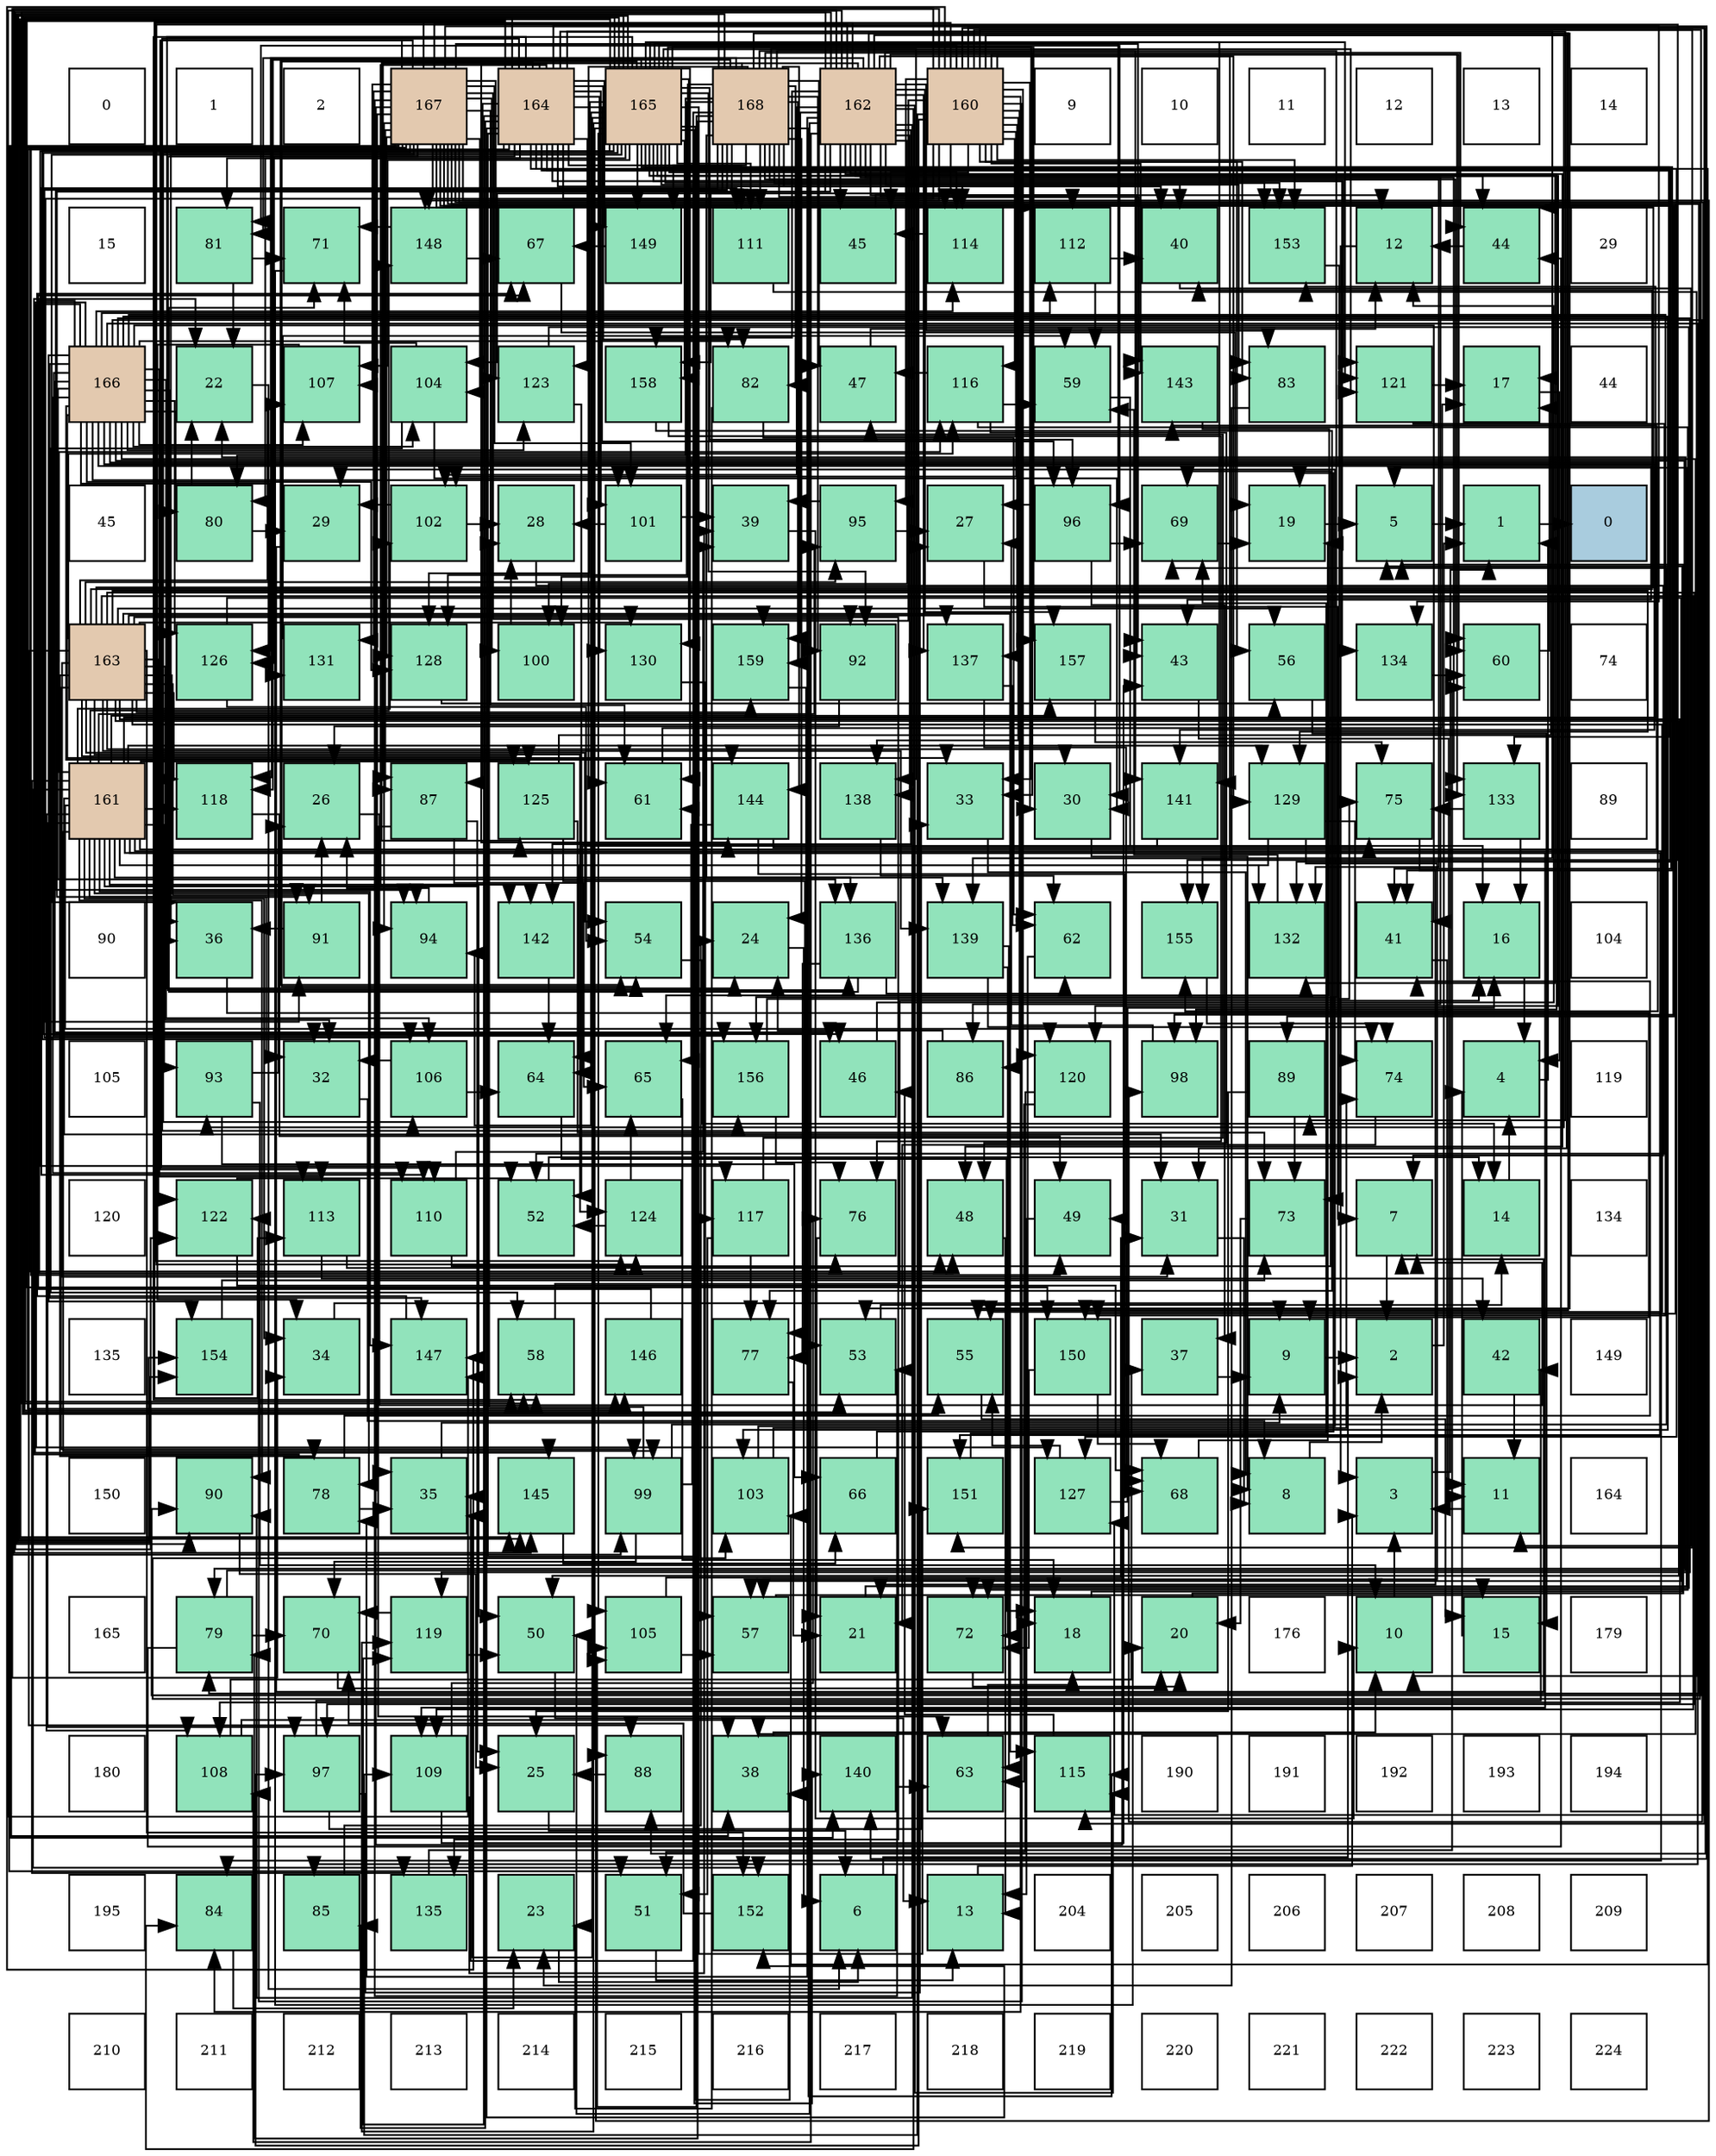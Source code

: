 digraph layout{
 rankdir=TB;
 splines=ortho;
 node [style=filled shape=square fixedsize=true width=0.6];
0[label="0", fontsize=8, fillcolor="#ffffff"];
1[label="1", fontsize=8, fillcolor="#ffffff"];
2[label="2", fontsize=8, fillcolor="#ffffff"];
3[label="167", fontsize=8, fillcolor="#e3c9af"];
4[label="164", fontsize=8, fillcolor="#e3c9af"];
5[label="165", fontsize=8, fillcolor="#e3c9af"];
6[label="168", fontsize=8, fillcolor="#e3c9af"];
7[label="162", fontsize=8, fillcolor="#e3c9af"];
8[label="160", fontsize=8, fillcolor="#e3c9af"];
9[label="9", fontsize=8, fillcolor="#ffffff"];
10[label="10", fontsize=8, fillcolor="#ffffff"];
11[label="11", fontsize=8, fillcolor="#ffffff"];
12[label="12", fontsize=8, fillcolor="#ffffff"];
13[label="13", fontsize=8, fillcolor="#ffffff"];
14[label="14", fontsize=8, fillcolor="#ffffff"];
15[label="15", fontsize=8, fillcolor="#ffffff"];
16[label="81", fontsize=8, fillcolor="#91e3bb"];
17[label="71", fontsize=8, fillcolor="#91e3bb"];
18[label="148", fontsize=8, fillcolor="#91e3bb"];
19[label="67", fontsize=8, fillcolor="#91e3bb"];
20[label="149", fontsize=8, fillcolor="#91e3bb"];
21[label="111", fontsize=8, fillcolor="#91e3bb"];
22[label="45", fontsize=8, fillcolor="#91e3bb"];
23[label="114", fontsize=8, fillcolor="#91e3bb"];
24[label="112", fontsize=8, fillcolor="#91e3bb"];
25[label="40", fontsize=8, fillcolor="#91e3bb"];
26[label="153", fontsize=8, fillcolor="#91e3bb"];
27[label="12", fontsize=8, fillcolor="#91e3bb"];
28[label="44", fontsize=8, fillcolor="#91e3bb"];
29[label="29", fontsize=8, fillcolor="#ffffff"];
30[label="166", fontsize=8, fillcolor="#e3c9af"];
31[label="22", fontsize=8, fillcolor="#91e3bb"];
32[label="107", fontsize=8, fillcolor="#91e3bb"];
33[label="104", fontsize=8, fillcolor="#91e3bb"];
34[label="123", fontsize=8, fillcolor="#91e3bb"];
35[label="158", fontsize=8, fillcolor="#91e3bb"];
36[label="82", fontsize=8, fillcolor="#91e3bb"];
37[label="47", fontsize=8, fillcolor="#91e3bb"];
38[label="116", fontsize=8, fillcolor="#91e3bb"];
39[label="59", fontsize=8, fillcolor="#91e3bb"];
40[label="143", fontsize=8, fillcolor="#91e3bb"];
41[label="83", fontsize=8, fillcolor="#91e3bb"];
42[label="121", fontsize=8, fillcolor="#91e3bb"];
43[label="17", fontsize=8, fillcolor="#91e3bb"];
44[label="44", fontsize=8, fillcolor="#ffffff"];
45[label="45", fontsize=8, fillcolor="#ffffff"];
46[label="80", fontsize=8, fillcolor="#91e3bb"];
47[label="29", fontsize=8, fillcolor="#91e3bb"];
48[label="102", fontsize=8, fillcolor="#91e3bb"];
49[label="28", fontsize=8, fillcolor="#91e3bb"];
50[label="101", fontsize=8, fillcolor="#91e3bb"];
51[label="39", fontsize=8, fillcolor="#91e3bb"];
52[label="95", fontsize=8, fillcolor="#91e3bb"];
53[label="27", fontsize=8, fillcolor="#91e3bb"];
54[label="96", fontsize=8, fillcolor="#91e3bb"];
55[label="69", fontsize=8, fillcolor="#91e3bb"];
56[label="19", fontsize=8, fillcolor="#91e3bb"];
57[label="5", fontsize=8, fillcolor="#91e3bb"];
58[label="1", fontsize=8, fillcolor="#91e3bb"];
59[label="0", fontsize=8, fillcolor="#a9ccde"];
60[label="163", fontsize=8, fillcolor="#e3c9af"];
61[label="126", fontsize=8, fillcolor="#91e3bb"];
62[label="131", fontsize=8, fillcolor="#91e3bb"];
63[label="128", fontsize=8, fillcolor="#91e3bb"];
64[label="100", fontsize=8, fillcolor="#91e3bb"];
65[label="130", fontsize=8, fillcolor="#91e3bb"];
66[label="159", fontsize=8, fillcolor="#91e3bb"];
67[label="92", fontsize=8, fillcolor="#91e3bb"];
68[label="137", fontsize=8, fillcolor="#91e3bb"];
69[label="157", fontsize=8, fillcolor="#91e3bb"];
70[label="43", fontsize=8, fillcolor="#91e3bb"];
71[label="56", fontsize=8, fillcolor="#91e3bb"];
72[label="134", fontsize=8, fillcolor="#91e3bb"];
73[label="60", fontsize=8, fillcolor="#91e3bb"];
74[label="74", fontsize=8, fillcolor="#ffffff"];
75[label="161", fontsize=8, fillcolor="#e3c9af"];
76[label="118", fontsize=8, fillcolor="#91e3bb"];
77[label="26", fontsize=8, fillcolor="#91e3bb"];
78[label="87", fontsize=8, fillcolor="#91e3bb"];
79[label="125", fontsize=8, fillcolor="#91e3bb"];
80[label="61", fontsize=8, fillcolor="#91e3bb"];
81[label="144", fontsize=8, fillcolor="#91e3bb"];
82[label="138", fontsize=8, fillcolor="#91e3bb"];
83[label="33", fontsize=8, fillcolor="#91e3bb"];
84[label="30", fontsize=8, fillcolor="#91e3bb"];
85[label="141", fontsize=8, fillcolor="#91e3bb"];
86[label="129", fontsize=8, fillcolor="#91e3bb"];
87[label="75", fontsize=8, fillcolor="#91e3bb"];
88[label="133", fontsize=8, fillcolor="#91e3bb"];
89[label="89", fontsize=8, fillcolor="#ffffff"];
90[label="90", fontsize=8, fillcolor="#ffffff"];
91[label="36", fontsize=8, fillcolor="#91e3bb"];
92[label="91", fontsize=8, fillcolor="#91e3bb"];
93[label="94", fontsize=8, fillcolor="#91e3bb"];
94[label="142", fontsize=8, fillcolor="#91e3bb"];
95[label="54", fontsize=8, fillcolor="#91e3bb"];
96[label="24", fontsize=8, fillcolor="#91e3bb"];
97[label="136", fontsize=8, fillcolor="#91e3bb"];
98[label="139", fontsize=8, fillcolor="#91e3bb"];
99[label="62", fontsize=8, fillcolor="#91e3bb"];
100[label="155", fontsize=8, fillcolor="#91e3bb"];
101[label="132", fontsize=8, fillcolor="#91e3bb"];
102[label="41", fontsize=8, fillcolor="#91e3bb"];
103[label="16", fontsize=8, fillcolor="#91e3bb"];
104[label="104", fontsize=8, fillcolor="#ffffff"];
105[label="105", fontsize=8, fillcolor="#ffffff"];
106[label="93", fontsize=8, fillcolor="#91e3bb"];
107[label="32", fontsize=8, fillcolor="#91e3bb"];
108[label="106", fontsize=8, fillcolor="#91e3bb"];
109[label="64", fontsize=8, fillcolor="#91e3bb"];
110[label="65", fontsize=8, fillcolor="#91e3bb"];
111[label="156", fontsize=8, fillcolor="#91e3bb"];
112[label="46", fontsize=8, fillcolor="#91e3bb"];
113[label="86", fontsize=8, fillcolor="#91e3bb"];
114[label="120", fontsize=8, fillcolor="#91e3bb"];
115[label="98", fontsize=8, fillcolor="#91e3bb"];
116[label="89", fontsize=8, fillcolor="#91e3bb"];
117[label="74", fontsize=8, fillcolor="#91e3bb"];
118[label="4", fontsize=8, fillcolor="#91e3bb"];
119[label="119", fontsize=8, fillcolor="#ffffff"];
120[label="120", fontsize=8, fillcolor="#ffffff"];
121[label="122", fontsize=8, fillcolor="#91e3bb"];
122[label="113", fontsize=8, fillcolor="#91e3bb"];
123[label="110", fontsize=8, fillcolor="#91e3bb"];
124[label="52", fontsize=8, fillcolor="#91e3bb"];
125[label="124", fontsize=8, fillcolor="#91e3bb"];
126[label="117", fontsize=8, fillcolor="#91e3bb"];
127[label="76", fontsize=8, fillcolor="#91e3bb"];
128[label="48", fontsize=8, fillcolor="#91e3bb"];
129[label="49", fontsize=8, fillcolor="#91e3bb"];
130[label="31", fontsize=8, fillcolor="#91e3bb"];
131[label="73", fontsize=8, fillcolor="#91e3bb"];
132[label="7", fontsize=8, fillcolor="#91e3bb"];
133[label="14", fontsize=8, fillcolor="#91e3bb"];
134[label="134", fontsize=8, fillcolor="#ffffff"];
135[label="135", fontsize=8, fillcolor="#ffffff"];
136[label="154", fontsize=8, fillcolor="#91e3bb"];
137[label="34", fontsize=8, fillcolor="#91e3bb"];
138[label="147", fontsize=8, fillcolor="#91e3bb"];
139[label="58", fontsize=8, fillcolor="#91e3bb"];
140[label="146", fontsize=8, fillcolor="#91e3bb"];
141[label="77", fontsize=8, fillcolor="#91e3bb"];
142[label="53", fontsize=8, fillcolor="#91e3bb"];
143[label="55", fontsize=8, fillcolor="#91e3bb"];
144[label="150", fontsize=8, fillcolor="#91e3bb"];
145[label="37", fontsize=8, fillcolor="#91e3bb"];
146[label="9", fontsize=8, fillcolor="#91e3bb"];
147[label="2", fontsize=8, fillcolor="#91e3bb"];
148[label="42", fontsize=8, fillcolor="#91e3bb"];
149[label="149", fontsize=8, fillcolor="#ffffff"];
150[label="150", fontsize=8, fillcolor="#ffffff"];
151[label="90", fontsize=8, fillcolor="#91e3bb"];
152[label="78", fontsize=8, fillcolor="#91e3bb"];
153[label="35", fontsize=8, fillcolor="#91e3bb"];
154[label="145", fontsize=8, fillcolor="#91e3bb"];
155[label="99", fontsize=8, fillcolor="#91e3bb"];
156[label="103", fontsize=8, fillcolor="#91e3bb"];
157[label="66", fontsize=8, fillcolor="#91e3bb"];
158[label="151", fontsize=8, fillcolor="#91e3bb"];
159[label="127", fontsize=8, fillcolor="#91e3bb"];
160[label="68", fontsize=8, fillcolor="#91e3bb"];
161[label="8", fontsize=8, fillcolor="#91e3bb"];
162[label="3", fontsize=8, fillcolor="#91e3bb"];
163[label="11", fontsize=8, fillcolor="#91e3bb"];
164[label="164", fontsize=8, fillcolor="#ffffff"];
165[label="165", fontsize=8, fillcolor="#ffffff"];
166[label="79", fontsize=8, fillcolor="#91e3bb"];
167[label="70", fontsize=8, fillcolor="#91e3bb"];
168[label="119", fontsize=8, fillcolor="#91e3bb"];
169[label="50", fontsize=8, fillcolor="#91e3bb"];
170[label="105", fontsize=8, fillcolor="#91e3bb"];
171[label="57", fontsize=8, fillcolor="#91e3bb"];
172[label="21", fontsize=8, fillcolor="#91e3bb"];
173[label="72", fontsize=8, fillcolor="#91e3bb"];
174[label="18", fontsize=8, fillcolor="#91e3bb"];
175[label="20", fontsize=8, fillcolor="#91e3bb"];
176[label="176", fontsize=8, fillcolor="#ffffff"];
177[label="10", fontsize=8, fillcolor="#91e3bb"];
178[label="15", fontsize=8, fillcolor="#91e3bb"];
179[label="179", fontsize=8, fillcolor="#ffffff"];
180[label="180", fontsize=8, fillcolor="#ffffff"];
181[label="108", fontsize=8, fillcolor="#91e3bb"];
182[label="97", fontsize=8, fillcolor="#91e3bb"];
183[label="109", fontsize=8, fillcolor="#91e3bb"];
184[label="25", fontsize=8, fillcolor="#91e3bb"];
185[label="88", fontsize=8, fillcolor="#91e3bb"];
186[label="38", fontsize=8, fillcolor="#91e3bb"];
187[label="140", fontsize=8, fillcolor="#91e3bb"];
188[label="63", fontsize=8, fillcolor="#91e3bb"];
189[label="115", fontsize=8, fillcolor="#91e3bb"];
190[label="190", fontsize=8, fillcolor="#ffffff"];
191[label="191", fontsize=8, fillcolor="#ffffff"];
192[label="192", fontsize=8, fillcolor="#ffffff"];
193[label="193", fontsize=8, fillcolor="#ffffff"];
194[label="194", fontsize=8, fillcolor="#ffffff"];
195[label="195", fontsize=8, fillcolor="#ffffff"];
196[label="84", fontsize=8, fillcolor="#91e3bb"];
197[label="85", fontsize=8, fillcolor="#91e3bb"];
198[label="135", fontsize=8, fillcolor="#91e3bb"];
199[label="23", fontsize=8, fillcolor="#91e3bb"];
200[label="51", fontsize=8, fillcolor="#91e3bb"];
201[label="152", fontsize=8, fillcolor="#91e3bb"];
202[label="6", fontsize=8, fillcolor="#91e3bb"];
203[label="13", fontsize=8, fillcolor="#91e3bb"];
204[label="204", fontsize=8, fillcolor="#ffffff"];
205[label="205", fontsize=8, fillcolor="#ffffff"];
206[label="206", fontsize=8, fillcolor="#ffffff"];
207[label="207", fontsize=8, fillcolor="#ffffff"];
208[label="208", fontsize=8, fillcolor="#ffffff"];
209[label="209", fontsize=8, fillcolor="#ffffff"];
210[label="210", fontsize=8, fillcolor="#ffffff"];
211[label="211", fontsize=8, fillcolor="#ffffff"];
212[label="212", fontsize=8, fillcolor="#ffffff"];
213[label="213", fontsize=8, fillcolor="#ffffff"];
214[label="214", fontsize=8, fillcolor="#ffffff"];
215[label="215", fontsize=8, fillcolor="#ffffff"];
216[label="216", fontsize=8, fillcolor="#ffffff"];
217[label="217", fontsize=8, fillcolor="#ffffff"];
218[label="218", fontsize=8, fillcolor="#ffffff"];
219[label="219", fontsize=8, fillcolor="#ffffff"];
220[label="220", fontsize=8, fillcolor="#ffffff"];
221[label="221", fontsize=8, fillcolor="#ffffff"];
222[label="222", fontsize=8, fillcolor="#ffffff"];
223[label="223", fontsize=8, fillcolor="#ffffff"];
224[label="224", fontsize=8, fillcolor="#ffffff"];
edge [constraint=false, style=vis];58 -> 59;
147 -> 58;
162 -> 58;
118 -> 58;
57 -> 58;
202 -> 147;
132 -> 147;
161 -> 147;
146 -> 147;
177 -> 162;
163 -> 162;
27 -> 162;
203 -> 162;
133 -> 118;
178 -> 118;
103 -> 118;
43 -> 118;
174 -> 57;
56 -> 57;
175 -> 57;
172 -> 57;
31 -> 202;
199 -> 202;
96 -> 202;
184 -> 202;
77 -> 132;
53 -> 132;
49 -> 132;
47 -> 132;
84 -> 161;
130 -> 161;
107 -> 161;
83 -> 161;
137 -> 146;
153 -> 146;
91 -> 146;
145 -> 146;
186 -> 177;
51 -> 177;
25 -> 163;
102 -> 163;
148 -> 163;
70 -> 163;
28 -> 27;
22 -> 27;
112 -> 27;
37 -> 27;
128 -> 203;
129 -> 203;
169 -> 203;
200 -> 203;
124 -> 133;
142 -> 133;
95 -> 133;
143 -> 178;
71 -> 178;
171 -> 178;
139 -> 103;
39 -> 103;
73 -> 43;
80 -> 43;
99 -> 174;
188 -> 174;
109 -> 174;
110 -> 174;
157 -> 56;
19 -> 56;
160 -> 56;
55 -> 56;
167 -> 175;
17 -> 175;
173 -> 175;
131 -> 175;
117 -> 172;
87 -> 172;
127 -> 172;
141 -> 172;
152 -> 31;
152 -> 153;
152 -> 102;
166 -> 31;
166 -> 28;
166 -> 167;
46 -> 31;
46 -> 47;
16 -> 31;
16 -> 17;
36 -> 199;
36 -> 99;
41 -> 199;
196 -> 199;
197 -> 96;
113 -> 96;
78 -> 184;
78 -> 188;
78 -> 110;
185 -> 184;
116 -> 184;
116 -> 131;
151 -> 184;
92 -> 77;
92 -> 91;
67 -> 77;
106 -> 177;
106 -> 77;
106 -> 157;
93 -> 77;
52 -> 53;
52 -> 51;
54 -> 53;
54 -> 145;
54 -> 55;
182 -> 53;
182 -> 83;
182 -> 148;
115 -> 53;
155 -> 49;
155 -> 80;
155 -> 55;
155 -> 167;
64 -> 49;
50 -> 49;
50 -> 51;
48 -> 49;
48 -> 47;
156 -> 47;
156 -> 117;
33 -> 84;
33 -> 139;
33 -> 17;
170 -> 130;
170 -> 171;
108 -> 107;
108 -> 109;
32 -> 137;
181 -> 145;
181 -> 186;
183 -> 51;
183 -> 70;
183 -> 127;
123 -> 51;
123 -> 55;
21 -> 177;
24 -> 25;
24 -> 39;
122 -> 148;
122 -> 127;
23 -> 22;
189 -> 112;
38 -> 37;
38 -> 128;
38 -> 39;
38 -> 173;
126 -> 37;
126 -> 200;
126 -> 141;
76 -> 129;
168 -> 169;
168 -> 167;
114 -> 200;
114 -> 188;
42 -> 43;
42 -> 124;
121 -> 124;
121 -> 160;
34 -> 124;
34 -> 173;
125 -> 124;
125 -> 110;
79 -> 43;
79 -> 142;
79 -> 131;
61 -> 95;
61 -> 171;
159 -> 103;
159 -> 143;
63 -> 71;
86 -> 171;
86 -> 109;
86 -> 117;
65 -> 171;
62 -> 39;
101 -> 39;
88 -> 103;
88 -> 87;
72 -> 73;
198 -> 73;
97 -> 99;
97 -> 17;
97 -> 141;
68 -> 99;
68 -> 160;
82 -> 99;
98 -> 188;
98 -> 173;
98 -> 117;
187 -> 188;
85 -> 109;
94 -> 109;
40 -> 110;
81 -> 110;
81 -> 160;
81 -> 87;
154 -> 157;
140 -> 19;
138 -> 19;
18 -> 19;
18 -> 17;
20 -> 19;
144 -> 160;
144 -> 173;
158 -> 55;
201 -> 167;
26 -> 131;
136 -> 131;
100 -> 117;
111 -> 87;
111 -> 127;
69 -> 87;
35 -> 127;
35 -> 141;
66 -> 141;
8 -> 84;
8 -> 137;
8 -> 22;
8 -> 71;
8 -> 16;
8 -> 41;
8 -> 196;
8 -> 113;
8 -> 185;
8 -> 151;
8 -> 92;
8 -> 106;
8 -> 52;
8 -> 182;
8 -> 155;
8 -> 48;
8 -> 183;
8 -> 189;
8 -> 38;
8 -> 114;
8 -> 121;
8 -> 125;
8 -> 88;
8 -> 68;
8 -> 82;
8 -> 98;
8 -> 40;
8 -> 138;
8 -> 18;
8 -> 158;
8 -> 26;
8 -> 35;
8 -> 66;
75 -> 130;
75 -> 107;
75 -> 137;
75 -> 169;
75 -> 152;
75 -> 196;
75 -> 151;
75 -> 106;
75 -> 52;
75 -> 182;
75 -> 155;
75 -> 48;
75 -> 181;
75 -> 183;
75 -> 38;
75 -> 76;
75 -> 114;
75 -> 79;
75 -> 86;
75 -> 101;
75 -> 198;
75 -> 98;
75 -> 94;
75 -> 40;
75 -> 138;
75 -> 18;
75 -> 158;
75 -> 201;
75 -> 26;
75 -> 69;
7 -> 130;
7 -> 25;
7 -> 70;
7 -> 28;
7 -> 22;
7 -> 128;
7 -> 169;
7 -> 143;
7 -> 139;
7 -> 73;
7 -> 152;
7 -> 16;
7 -> 41;
7 -> 196;
7 -> 113;
7 -> 151;
7 -> 92;
7 -> 115;
7 -> 64;
7 -> 48;
7 -> 181;
7 -> 122;
7 -> 189;
7 -> 114;
7 -> 121;
7 -> 125;
7 -> 79;
7 -> 86;
7 -> 88;
7 -> 68;
7 -> 82;
7 -> 94;
7 -> 40;
7 -> 154;
7 -> 138;
7 -> 18;
7 -> 69;
7 -> 35;
7 -> 66;
60 -> 84;
60 -> 130;
60 -> 107;
60 -> 25;
60 -> 28;
60 -> 169;
60 -> 95;
60 -> 143;
60 -> 71;
60 -> 152;
60 -> 185;
60 -> 92;
60 -> 93;
60 -> 52;
60 -> 182;
60 -> 155;
60 -> 32;
60 -> 181;
60 -> 183;
60 -> 189;
60 -> 38;
60 -> 76;
60 -> 121;
60 -> 125;
60 -> 79;
60 -> 86;
60 -> 65;
60 -> 198;
60 -> 68;
60 -> 98;
60 -> 201;
60 -> 66;
4 -> 25;
4 -> 102;
4 -> 129;
4 -> 95;
4 -> 139;
4 -> 46;
4 -> 36;
4 -> 197;
4 -> 78;
4 -> 116;
4 -> 54;
4 -> 50;
4 -> 156;
4 -> 21;
4 -> 23;
4 -> 126;
4 -> 168;
4 -> 42;
4 -> 34;
4 -> 159;
4 -> 65;
4 -> 101;
4 -> 97;
4 -> 187;
4 -> 94;
4 -> 81;
4 -> 154;
4 -> 140;
4 -> 20;
4 -> 144;
4 -> 201;
4 -> 100;
4 -> 111;
5 -> 96;
5 -> 84;
5 -> 107;
5 -> 83;
5 -> 153;
5 -> 91;
5 -> 186;
5 -> 102;
5 -> 70;
5 -> 28;
5 -> 112;
5 -> 142;
5 -> 95;
5 -> 143;
5 -> 139;
5 -> 80;
5 -> 16;
5 -> 41;
5 -> 185;
5 -> 67;
5 -> 93;
5 -> 54;
5 -> 170;
5 -> 32;
5 -> 21;
5 -> 23;
5 -> 126;
5 -> 76;
5 -> 168;
5 -> 42;
5 -> 63;
5 -> 65;
5 -> 101;
5 -> 88;
5 -> 72;
5 -> 82;
5 -> 187;
5 -> 85;
5 -> 140;
5 -> 20;
5 -> 158;
5 -> 26;
5 -> 136;
5 -> 69;
5 -> 35;
30 -> 83;
30 -> 91;
30 -> 186;
30 -> 102;
30 -> 70;
30 -> 112;
30 -> 128;
30 -> 166;
30 -> 46;
30 -> 36;
30 -> 197;
30 -> 115;
30 -> 50;
30 -> 156;
30 -> 33;
30 -> 108;
30 -> 32;
30 -> 123;
30 -> 24;
30 -> 122;
30 -> 23;
30 -> 168;
30 -> 34;
30 -> 61;
30 -> 159;
30 -> 63;
30 -> 62;
30 -> 97;
30 -> 85;
30 -> 81;
30 -> 154;
30 -> 138;
30 -> 144;
30 -> 136;
30 -> 100;
30 -> 111;
3 -> 153;
3 -> 91;
3 -> 186;
3 -> 128;
3 -> 129;
3 -> 200;
3 -> 142;
3 -> 80;
3 -> 166;
3 -> 78;
3 -> 116;
3 -> 67;
3 -> 93;
3 -> 54;
3 -> 115;
3 -> 64;
3 -> 50;
3 -> 156;
3 -> 33;
3 -> 170;
3 -> 108;
3 -> 32;
3 -> 123;
3 -> 21;
3 -> 24;
3 -> 122;
3 -> 34;
3 -> 61;
3 -> 159;
3 -> 63;
3 -> 62;
3 -> 72;
3 -> 187;
3 -> 154;
3 -> 144;
3 -> 100;
6 -> 96;
6 -> 83;
6 -> 153;
6 -> 37;
6 -> 142;
6 -> 73;
6 -> 80;
6 -> 166;
6 -> 46;
6 -> 36;
6 -> 78;
6 -> 151;
6 -> 67;
6 -> 93;
6 -> 64;
6 -> 33;
6 -> 170;
6 -> 108;
6 -> 123;
6 -> 21;
6 -> 24;
6 -> 23;
6 -> 189;
6 -> 76;
6 -> 42;
6 -> 61;
6 -> 63;
6 -> 101;
6 -> 97;
6 -> 85;
6 -> 81;
6 -> 20;
6 -> 26;
6 -> 136;
6 -> 111;
6 -> 66;
edge [constraint=true, style=invis];
0 -> 15 -> 30 -> 45 -> 60 -> 75 -> 90 -> 105 -> 120 -> 135 -> 150 -> 165 -> 180 -> 195 -> 210;
1 -> 16 -> 31 -> 46 -> 61 -> 76 -> 91 -> 106 -> 121 -> 136 -> 151 -> 166 -> 181 -> 196 -> 211;
2 -> 17 -> 32 -> 47 -> 62 -> 77 -> 92 -> 107 -> 122 -> 137 -> 152 -> 167 -> 182 -> 197 -> 212;
3 -> 18 -> 33 -> 48 -> 63 -> 78 -> 93 -> 108 -> 123 -> 138 -> 153 -> 168 -> 183 -> 198 -> 213;
4 -> 19 -> 34 -> 49 -> 64 -> 79 -> 94 -> 109 -> 124 -> 139 -> 154 -> 169 -> 184 -> 199 -> 214;
5 -> 20 -> 35 -> 50 -> 65 -> 80 -> 95 -> 110 -> 125 -> 140 -> 155 -> 170 -> 185 -> 200 -> 215;
6 -> 21 -> 36 -> 51 -> 66 -> 81 -> 96 -> 111 -> 126 -> 141 -> 156 -> 171 -> 186 -> 201 -> 216;
7 -> 22 -> 37 -> 52 -> 67 -> 82 -> 97 -> 112 -> 127 -> 142 -> 157 -> 172 -> 187 -> 202 -> 217;
8 -> 23 -> 38 -> 53 -> 68 -> 83 -> 98 -> 113 -> 128 -> 143 -> 158 -> 173 -> 188 -> 203 -> 218;
9 -> 24 -> 39 -> 54 -> 69 -> 84 -> 99 -> 114 -> 129 -> 144 -> 159 -> 174 -> 189 -> 204 -> 219;
10 -> 25 -> 40 -> 55 -> 70 -> 85 -> 100 -> 115 -> 130 -> 145 -> 160 -> 175 -> 190 -> 205 -> 220;
11 -> 26 -> 41 -> 56 -> 71 -> 86 -> 101 -> 116 -> 131 -> 146 -> 161 -> 176 -> 191 -> 206 -> 221;
12 -> 27 -> 42 -> 57 -> 72 -> 87 -> 102 -> 117 -> 132 -> 147 -> 162 -> 177 -> 192 -> 207 -> 222;
13 -> 28 -> 43 -> 58 -> 73 -> 88 -> 103 -> 118 -> 133 -> 148 -> 163 -> 178 -> 193 -> 208 -> 223;
14 -> 29 -> 44 -> 59 -> 74 -> 89 -> 104 -> 119 -> 134 -> 149 -> 164 -> 179 -> 194 -> 209 -> 224;
rank = same {0 -> 1 -> 2 -> 3 -> 4 -> 5 -> 6 -> 7 -> 8 -> 9 -> 10 -> 11 -> 12 -> 13 -> 14};
rank = same {15 -> 16 -> 17 -> 18 -> 19 -> 20 -> 21 -> 22 -> 23 -> 24 -> 25 -> 26 -> 27 -> 28 -> 29};
rank = same {30 -> 31 -> 32 -> 33 -> 34 -> 35 -> 36 -> 37 -> 38 -> 39 -> 40 -> 41 -> 42 -> 43 -> 44};
rank = same {45 -> 46 -> 47 -> 48 -> 49 -> 50 -> 51 -> 52 -> 53 -> 54 -> 55 -> 56 -> 57 -> 58 -> 59};
rank = same {60 -> 61 -> 62 -> 63 -> 64 -> 65 -> 66 -> 67 -> 68 -> 69 -> 70 -> 71 -> 72 -> 73 -> 74};
rank = same {75 -> 76 -> 77 -> 78 -> 79 -> 80 -> 81 -> 82 -> 83 -> 84 -> 85 -> 86 -> 87 -> 88 -> 89};
rank = same {90 -> 91 -> 92 -> 93 -> 94 -> 95 -> 96 -> 97 -> 98 -> 99 -> 100 -> 101 -> 102 -> 103 -> 104};
rank = same {105 -> 106 -> 107 -> 108 -> 109 -> 110 -> 111 -> 112 -> 113 -> 114 -> 115 -> 116 -> 117 -> 118 -> 119};
rank = same {120 -> 121 -> 122 -> 123 -> 124 -> 125 -> 126 -> 127 -> 128 -> 129 -> 130 -> 131 -> 132 -> 133 -> 134};
rank = same {135 -> 136 -> 137 -> 138 -> 139 -> 140 -> 141 -> 142 -> 143 -> 144 -> 145 -> 146 -> 147 -> 148 -> 149};
rank = same {150 -> 151 -> 152 -> 153 -> 154 -> 155 -> 156 -> 157 -> 158 -> 159 -> 160 -> 161 -> 162 -> 163 -> 164};
rank = same {165 -> 166 -> 167 -> 168 -> 169 -> 170 -> 171 -> 172 -> 173 -> 174 -> 175 -> 176 -> 177 -> 178 -> 179};
rank = same {180 -> 181 -> 182 -> 183 -> 184 -> 185 -> 186 -> 187 -> 188 -> 189 -> 190 -> 191 -> 192 -> 193 -> 194};
rank = same {195 -> 196 -> 197 -> 198 -> 199 -> 200 -> 201 -> 202 -> 203 -> 204 -> 205 -> 206 -> 207 -> 208 -> 209};
rank = same {210 -> 211 -> 212 -> 213 -> 214 -> 215 -> 216 -> 217 -> 218 -> 219 -> 220 -> 221 -> 222 -> 223 -> 224};
}